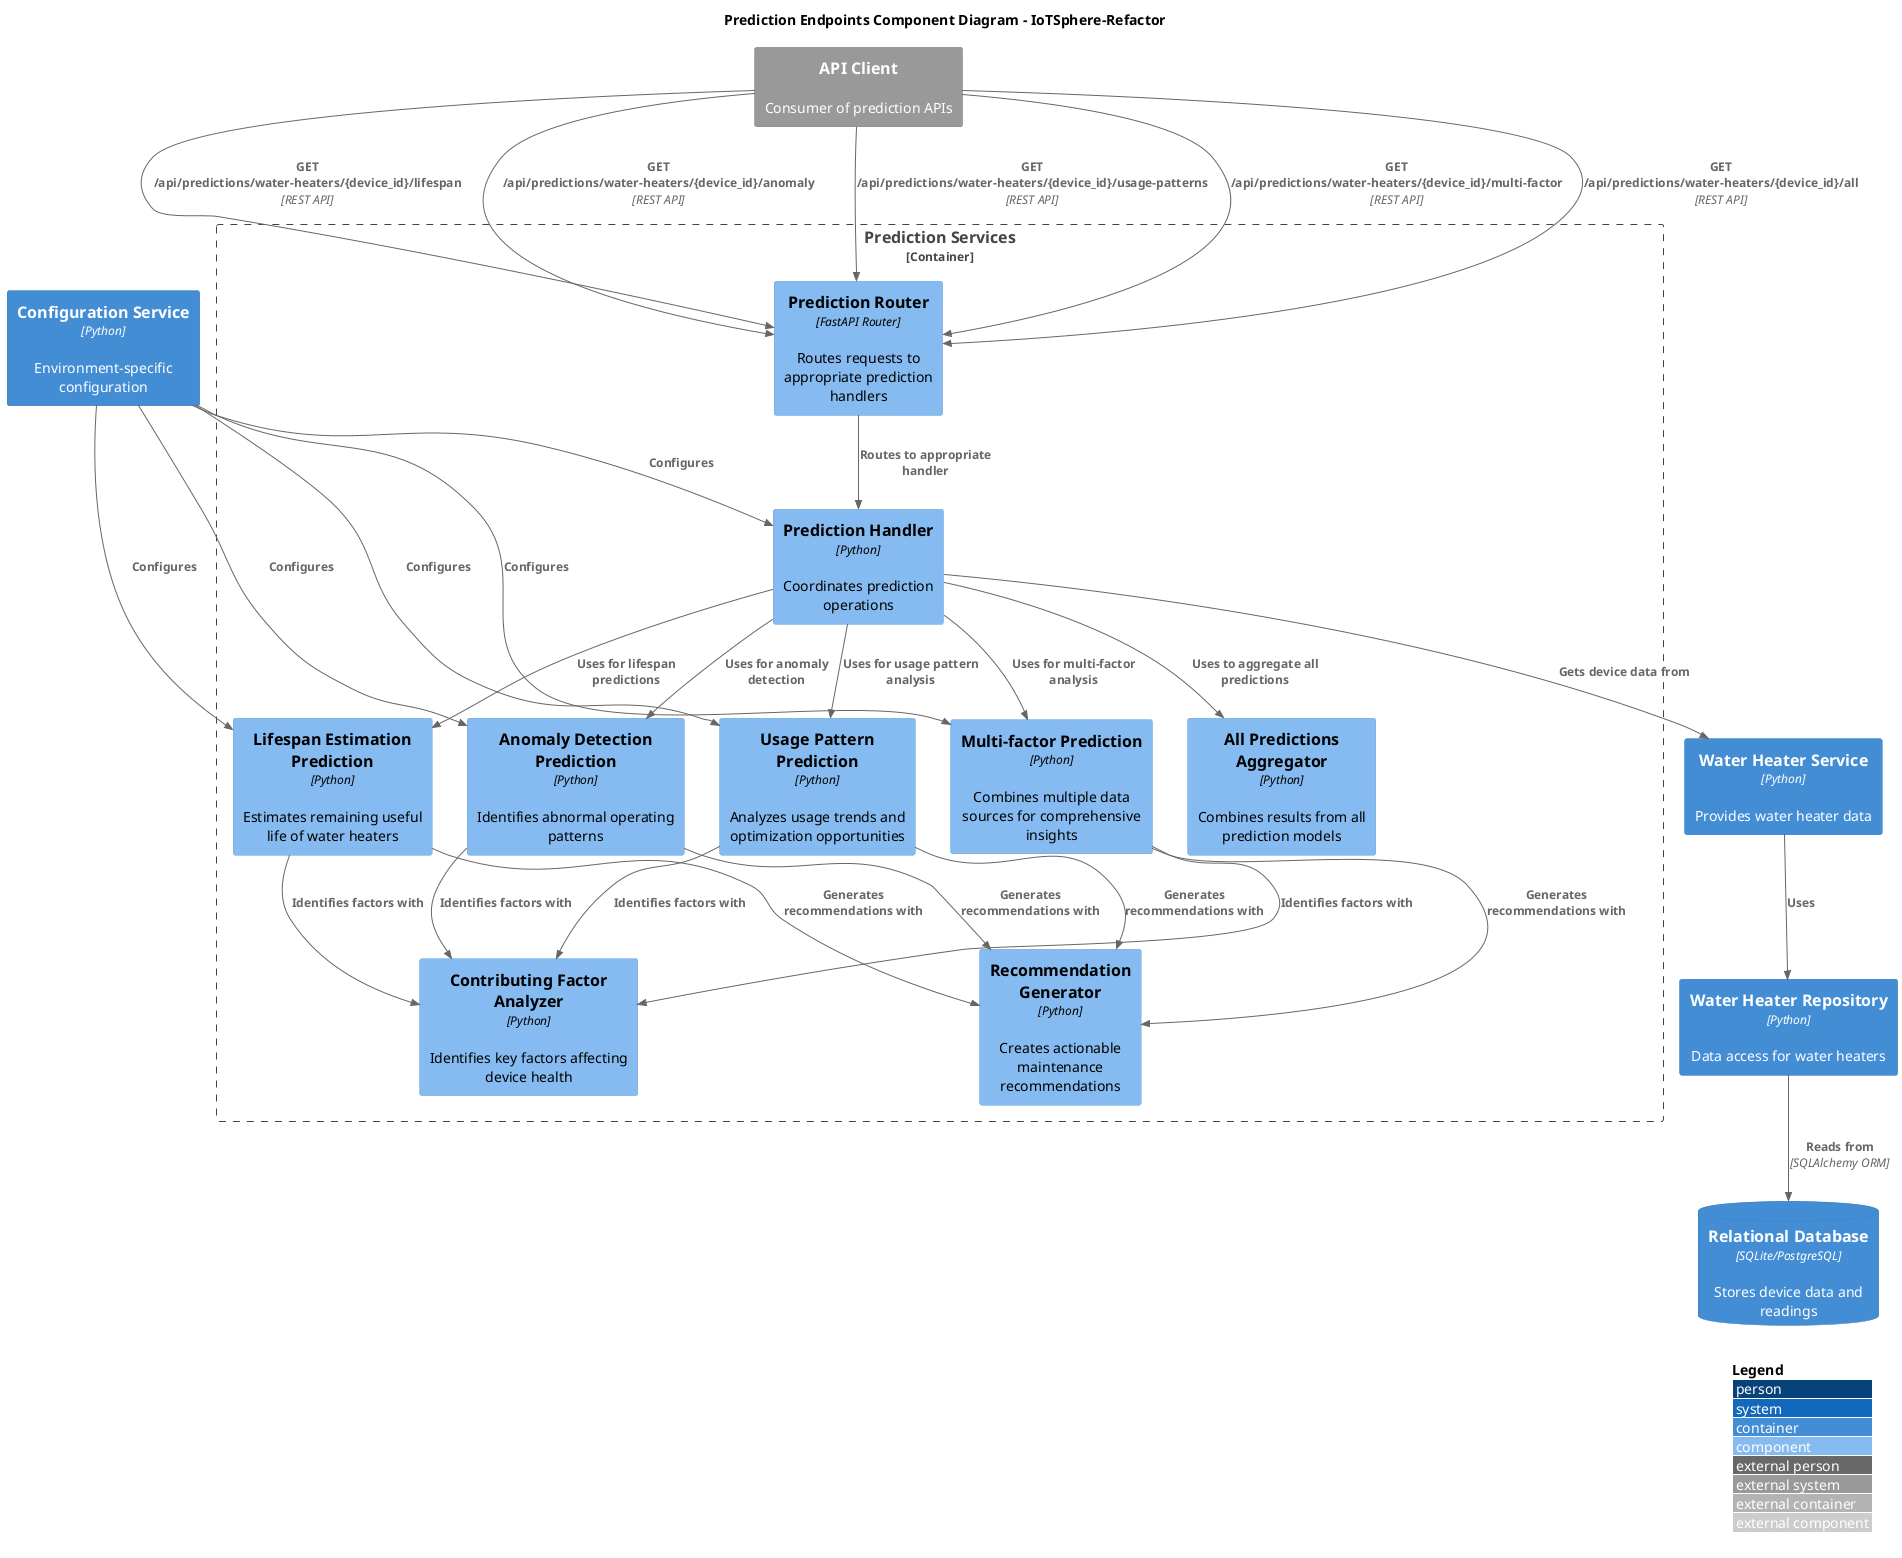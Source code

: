 @startuml Prediction Endpoints Components
!include <C4/C4_Component>

title "Prediction Endpoints Component Diagram - IoTSphere-Refactor"

Container_Boundary(prediction_service, "Prediction Services") {
    Component(prediction_router, "Prediction Router", "FastAPI Router", "Routes requests to appropriate prediction handlers")
    Component(prediction_handler, "Prediction Handler", "Python", "Coordinates prediction operations")

    Component(lifespan_prediction, "Lifespan Estimation Prediction", "Python", "Estimates remaining useful life of water heaters")
    Component(anomaly_prediction, "Anomaly Detection Prediction", "Python", "Identifies abnormal operating patterns")
    Component(usage_pattern_prediction, "Usage Pattern Prediction", "Python", "Analyzes usage trends and optimization opportunities")
    Component(multi_factor_prediction, "Multi-factor Prediction", "Python", "Combines multiple data sources for comprehensive insights")
    Component(all_predictions, "All Predictions Aggregator", "Python", "Combines results from all prediction models")

    Component(contributing_factors, "Contributing Factor Analyzer", "Python", "Identifies key factors affecting device health")
    Component(recommendations, "Recommendation Generator", "Python", "Creates actionable maintenance recommendations")
}

Container(water_heater_service, "Water Heater Service", "Python", "Provides water heater data")
Container(water_heater_repository, "Water Heater Repository", "Python", "Data access for water heaters")
ContainerDb(database, "Relational Database", "SQLite/PostgreSQL", "Stores device data and readings")
Container(config_service, "Configuration Service", "Python", "Environment-specific configuration")

System_Ext(api_client, "API Client", "Consumer of prediction APIs")

Rel(api_client, prediction_router, "GET /api/predictions/water-heaters/{device_id}/lifespan", "REST API")
Rel(api_client, prediction_router, "GET /api/predictions/water-heaters/{device_id}/anomaly", "REST API")
Rel(api_client, prediction_router, "GET /api/predictions/water-heaters/{device_id}/usage-patterns", "REST API")
Rel(api_client, prediction_router, "GET /api/predictions/water-heaters/{device_id}/multi-factor", "REST API")
Rel(api_client, prediction_router, "GET /api/predictions/water-heaters/{device_id}/all", "REST API")

Rel(prediction_router, prediction_handler, "Routes to appropriate handler")
Rel(prediction_handler, lifespan_prediction, "Uses for lifespan predictions")
Rel(prediction_handler, anomaly_prediction, "Uses for anomaly detection")
Rel(prediction_handler, usage_pattern_prediction, "Uses for usage pattern analysis")
Rel(prediction_handler, multi_factor_prediction, "Uses for multi-factor analysis")
Rel(prediction_handler, all_predictions, "Uses to aggregate all predictions")

Rel(lifespan_prediction, contributing_factors, "Identifies factors with")
Rel(lifespan_prediction, recommendations, "Generates recommendations with")
Rel(anomaly_prediction, contributing_factors, "Identifies factors with")
Rel(anomaly_prediction, recommendations, "Generates recommendations with")
Rel(usage_pattern_prediction, contributing_factors, "Identifies factors with")
Rel(usage_pattern_prediction, recommendations, "Generates recommendations with")
Rel(multi_factor_prediction, contributing_factors, "Identifies factors with")
Rel(multi_factor_prediction, recommendations, "Generates recommendations with")

Rel(prediction_handler, water_heater_service, "Gets device data from")
Rel(water_heater_service, water_heater_repository, "Uses")
Rel(water_heater_repository, database, "Reads from", "SQLAlchemy ORM")

Rel(config_service, prediction_handler, "Configures")
Rel(config_service, lifespan_prediction, "Configures")
Rel(config_service, anomaly_prediction, "Configures")
Rel(config_service, usage_pattern_prediction, "Configures")
Rel(config_service, multi_factor_prediction, "Configures")

LAYOUT_WITH_LEGEND()
@enduml
